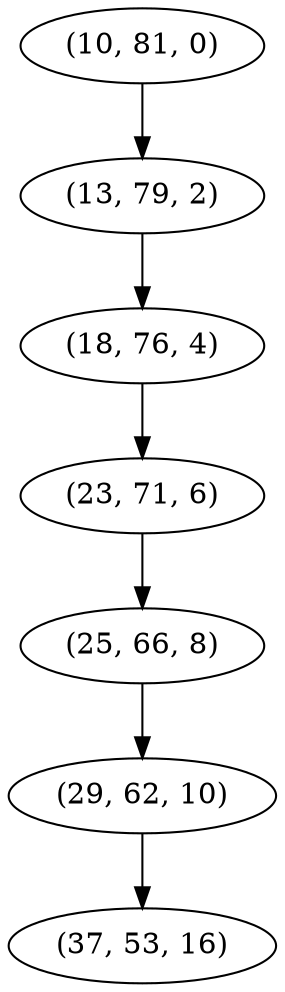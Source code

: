 digraph tree {
    "(10, 81, 0)";
    "(13, 79, 2)";
    "(18, 76, 4)";
    "(23, 71, 6)";
    "(25, 66, 8)";
    "(29, 62, 10)";
    "(37, 53, 16)";
    "(10, 81, 0)" -> "(13, 79, 2)";
    "(13, 79, 2)" -> "(18, 76, 4)";
    "(18, 76, 4)" -> "(23, 71, 6)";
    "(23, 71, 6)" -> "(25, 66, 8)";
    "(25, 66, 8)" -> "(29, 62, 10)";
    "(29, 62, 10)" -> "(37, 53, 16)";
}
